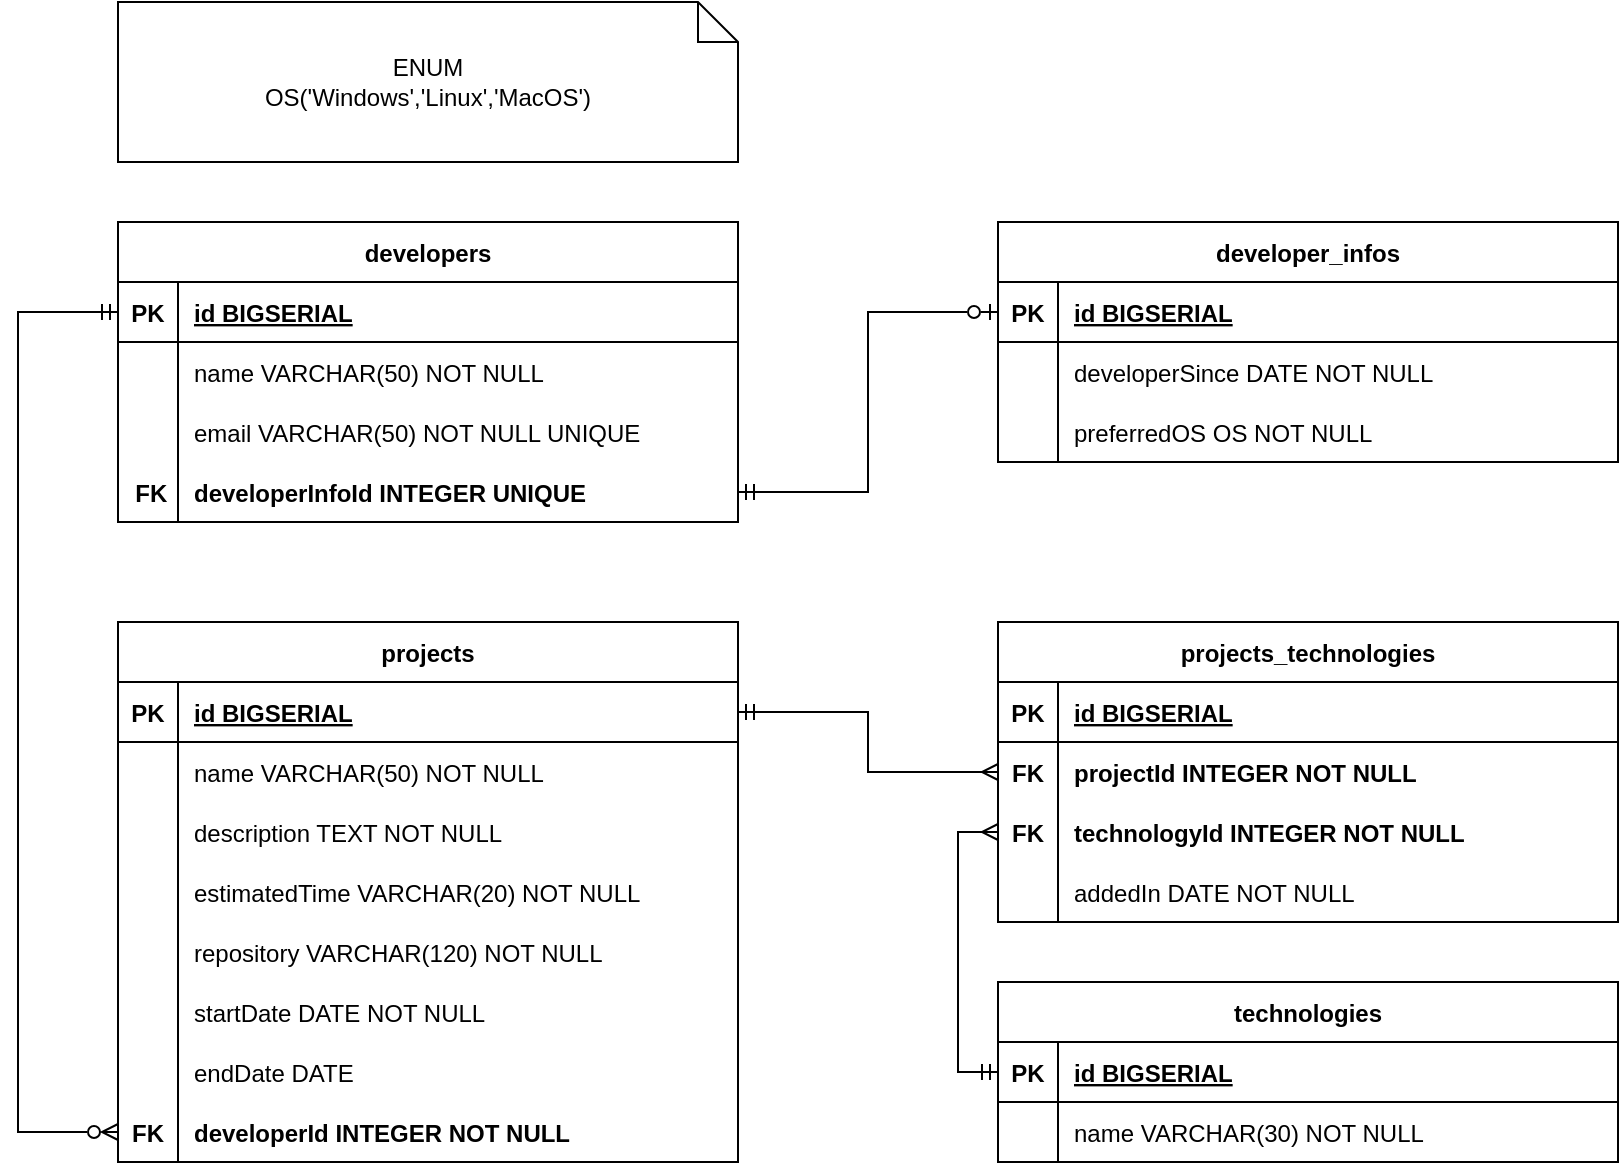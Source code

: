 <mxfile version="20.8.20" type="github">
  <diagram id="R2lEEEUBdFMjLlhIrx00" name="Page-1">
    <mxGraphModel dx="1347" dy="676" grid="1" gridSize="10" guides="1" tooltips="1" connect="1" arrows="1" fold="1" page="1" pageScale="1" pageWidth="850" pageHeight="1100" math="0" shadow="0" extFonts="Permanent Marker^https://fonts.googleapis.com/css?family=Permanent+Marker">
      <root>
        <mxCell id="0" />
        <mxCell id="1" parent="0" />
        <mxCell id="JGBa73folVoR6hEakQ3--1" value="developer_infos" style="shape=table;startSize=30;container=1;collapsible=1;childLayout=tableLayout;fixedRows=1;rowLines=0;fontStyle=1;align=center;resizeLast=1;" parent="1" vertex="1">
          <mxGeometry x="515" y="170" width="310" height="120" as="geometry" />
        </mxCell>
        <mxCell id="JGBa73folVoR6hEakQ3--2" value="" style="shape=tableRow;horizontal=0;startSize=0;swimlaneHead=0;swimlaneBody=0;fillColor=none;collapsible=0;dropTarget=0;points=[[0,0.5],[1,0.5]];portConstraint=eastwest;top=0;left=0;right=0;bottom=1;" parent="JGBa73folVoR6hEakQ3--1" vertex="1">
          <mxGeometry y="30" width="310" height="30" as="geometry" />
        </mxCell>
        <mxCell id="JGBa73folVoR6hEakQ3--3" value="PK" style="shape=partialRectangle;connectable=0;fillColor=none;top=0;left=0;bottom=0;right=0;fontStyle=1;overflow=hidden;" parent="JGBa73folVoR6hEakQ3--2" vertex="1">
          <mxGeometry width="30" height="30" as="geometry">
            <mxRectangle width="30" height="30" as="alternateBounds" />
          </mxGeometry>
        </mxCell>
        <mxCell id="JGBa73folVoR6hEakQ3--4" value="id BIGSERIAL" style="shape=partialRectangle;connectable=0;fillColor=none;top=0;left=0;bottom=0;right=0;align=left;spacingLeft=6;fontStyle=5;overflow=hidden;" parent="JGBa73folVoR6hEakQ3--2" vertex="1">
          <mxGeometry x="30" width="280" height="30" as="geometry">
            <mxRectangle width="280" height="30" as="alternateBounds" />
          </mxGeometry>
        </mxCell>
        <mxCell id="JGBa73folVoR6hEakQ3--5" value="" style="shape=tableRow;horizontal=0;startSize=0;swimlaneHead=0;swimlaneBody=0;fillColor=none;collapsible=0;dropTarget=0;points=[[0,0.5],[1,0.5]];portConstraint=eastwest;top=0;left=0;right=0;bottom=0;" parent="JGBa73folVoR6hEakQ3--1" vertex="1">
          <mxGeometry y="60" width="310" height="30" as="geometry" />
        </mxCell>
        <mxCell id="JGBa73folVoR6hEakQ3--6" value="" style="shape=partialRectangle;connectable=0;fillColor=none;top=0;left=0;bottom=0;right=0;editable=1;overflow=hidden;" parent="JGBa73folVoR6hEakQ3--5" vertex="1">
          <mxGeometry width="30" height="30" as="geometry">
            <mxRectangle width="30" height="30" as="alternateBounds" />
          </mxGeometry>
        </mxCell>
        <mxCell id="JGBa73folVoR6hEakQ3--7" value="developerSince DATE NOT NULL" style="shape=partialRectangle;connectable=0;fillColor=none;top=0;left=0;bottom=0;right=0;align=left;spacingLeft=6;overflow=hidden;" parent="JGBa73folVoR6hEakQ3--5" vertex="1">
          <mxGeometry x="30" width="280" height="30" as="geometry">
            <mxRectangle width="280" height="30" as="alternateBounds" />
          </mxGeometry>
        </mxCell>
        <mxCell id="JGBa73folVoR6hEakQ3--8" value="" style="shape=tableRow;horizontal=0;startSize=0;swimlaneHead=0;swimlaneBody=0;fillColor=none;collapsible=0;dropTarget=0;points=[[0,0.5],[1,0.5]];portConstraint=eastwest;top=0;left=0;right=0;bottom=0;" parent="JGBa73folVoR6hEakQ3--1" vertex="1">
          <mxGeometry y="90" width="310" height="30" as="geometry" />
        </mxCell>
        <mxCell id="JGBa73folVoR6hEakQ3--9" value="" style="shape=partialRectangle;connectable=0;fillColor=none;top=0;left=0;bottom=0;right=0;editable=1;overflow=hidden;" parent="JGBa73folVoR6hEakQ3--8" vertex="1">
          <mxGeometry width="30" height="30" as="geometry">
            <mxRectangle width="30" height="30" as="alternateBounds" />
          </mxGeometry>
        </mxCell>
        <mxCell id="JGBa73folVoR6hEakQ3--10" value="preferredOS OS NOT NULL" style="shape=partialRectangle;connectable=0;fillColor=none;top=0;left=0;bottom=0;right=0;align=left;spacingLeft=6;overflow=hidden;" parent="JGBa73folVoR6hEakQ3--8" vertex="1">
          <mxGeometry x="30" width="280" height="30" as="geometry">
            <mxRectangle width="280" height="30" as="alternateBounds" />
          </mxGeometry>
        </mxCell>
        <mxCell id="JGBa73folVoR6hEakQ3--14" value="developers" style="shape=table;startSize=30;container=1;collapsible=1;childLayout=tableLayout;fixedRows=1;rowLines=0;fontStyle=1;align=center;resizeLast=1;" parent="1" vertex="1">
          <mxGeometry x="75" y="170" width="310" height="150" as="geometry" />
        </mxCell>
        <mxCell id="JGBa73folVoR6hEakQ3--15" value="" style="shape=tableRow;horizontal=0;startSize=0;swimlaneHead=0;swimlaneBody=0;fillColor=none;collapsible=0;dropTarget=0;points=[[0,0.5],[1,0.5]];portConstraint=eastwest;top=0;left=0;right=0;bottom=1;" parent="JGBa73folVoR6hEakQ3--14" vertex="1">
          <mxGeometry y="30" width="310" height="30" as="geometry" />
        </mxCell>
        <mxCell id="JGBa73folVoR6hEakQ3--16" value="PK" style="shape=partialRectangle;connectable=0;fillColor=none;top=0;left=0;bottom=0;right=0;fontStyle=1;overflow=hidden;" parent="JGBa73folVoR6hEakQ3--15" vertex="1">
          <mxGeometry width="30" height="30" as="geometry">
            <mxRectangle width="30" height="30" as="alternateBounds" />
          </mxGeometry>
        </mxCell>
        <mxCell id="JGBa73folVoR6hEakQ3--17" value="id BIGSERIAL" style="shape=partialRectangle;connectable=0;fillColor=none;top=0;left=0;bottom=0;right=0;align=left;spacingLeft=6;fontStyle=5;overflow=hidden;" parent="JGBa73folVoR6hEakQ3--15" vertex="1">
          <mxGeometry x="30" width="280" height="30" as="geometry">
            <mxRectangle width="280" height="30" as="alternateBounds" />
          </mxGeometry>
        </mxCell>
        <mxCell id="JGBa73folVoR6hEakQ3--18" value="" style="shape=tableRow;horizontal=0;startSize=0;swimlaneHead=0;swimlaneBody=0;fillColor=none;collapsible=0;dropTarget=0;points=[[0,0.5],[1,0.5]];portConstraint=eastwest;top=0;left=0;right=0;bottom=0;" parent="JGBa73folVoR6hEakQ3--14" vertex="1">
          <mxGeometry y="60" width="310" height="30" as="geometry" />
        </mxCell>
        <mxCell id="JGBa73folVoR6hEakQ3--19" value="" style="shape=partialRectangle;connectable=0;fillColor=none;top=0;left=0;bottom=0;right=0;editable=1;overflow=hidden;" parent="JGBa73folVoR6hEakQ3--18" vertex="1">
          <mxGeometry width="30" height="30" as="geometry">
            <mxRectangle width="30" height="30" as="alternateBounds" />
          </mxGeometry>
        </mxCell>
        <mxCell id="JGBa73folVoR6hEakQ3--20" value="name VARCHAR(50) NOT NULL" style="shape=partialRectangle;connectable=0;fillColor=none;top=0;left=0;bottom=0;right=0;align=left;spacingLeft=6;overflow=hidden;" parent="JGBa73folVoR6hEakQ3--18" vertex="1">
          <mxGeometry x="30" width="280" height="30" as="geometry">
            <mxRectangle width="280" height="30" as="alternateBounds" />
          </mxGeometry>
        </mxCell>
        <mxCell id="JGBa73folVoR6hEakQ3--21" value="" style="shape=tableRow;horizontal=0;startSize=0;swimlaneHead=0;swimlaneBody=0;fillColor=none;collapsible=0;dropTarget=0;points=[[0,0.5],[1,0.5]];portConstraint=eastwest;top=0;left=0;right=0;bottom=0;" parent="JGBa73folVoR6hEakQ3--14" vertex="1">
          <mxGeometry y="90" width="310" height="30" as="geometry" />
        </mxCell>
        <mxCell id="JGBa73folVoR6hEakQ3--22" value="" style="shape=partialRectangle;connectable=0;fillColor=none;top=0;left=0;bottom=0;right=0;editable=1;overflow=hidden;" parent="JGBa73folVoR6hEakQ3--21" vertex="1">
          <mxGeometry width="30" height="30" as="geometry">
            <mxRectangle width="30" height="30" as="alternateBounds" />
          </mxGeometry>
        </mxCell>
        <mxCell id="JGBa73folVoR6hEakQ3--23" value="email VARCHAR(50) NOT NULL UNIQUE" style="shape=partialRectangle;connectable=0;fillColor=none;top=0;left=0;bottom=0;right=0;align=left;spacingLeft=6;overflow=hidden;" parent="JGBa73folVoR6hEakQ3--21" vertex="1">
          <mxGeometry x="30" width="280" height="30" as="geometry">
            <mxRectangle width="280" height="30" as="alternateBounds" />
          </mxGeometry>
        </mxCell>
        <mxCell id="H9YvGeHEFD0_g9-EbV-t-2" value="" style="shape=tableRow;horizontal=0;startSize=0;swimlaneHead=0;swimlaneBody=0;fillColor=none;collapsible=0;dropTarget=0;points=[[0,0.5],[1,0.5]];portConstraint=eastwest;top=0;left=0;right=0;bottom=0;fontStyle=1" vertex="1" parent="JGBa73folVoR6hEakQ3--14">
          <mxGeometry y="120" width="310" height="30" as="geometry" />
        </mxCell>
        <mxCell id="H9YvGeHEFD0_g9-EbV-t-3" value=" FK" style="shape=partialRectangle;connectable=0;fillColor=none;top=0;left=0;bottom=0;right=0;editable=1;overflow=hidden;fontStyle=1" vertex="1" parent="H9YvGeHEFD0_g9-EbV-t-2">
          <mxGeometry width="30" height="30" as="geometry">
            <mxRectangle width="30" height="30" as="alternateBounds" />
          </mxGeometry>
        </mxCell>
        <mxCell id="H9YvGeHEFD0_g9-EbV-t-4" value="developerInfoId INTEGER UNIQUE" style="shape=partialRectangle;connectable=0;fillColor=none;top=0;left=0;bottom=0;right=0;align=left;spacingLeft=6;overflow=hidden;fontStyle=1" vertex="1" parent="H9YvGeHEFD0_g9-EbV-t-2">
          <mxGeometry x="30" width="280" height="30" as="geometry">
            <mxRectangle width="280" height="30" as="alternateBounds" />
          </mxGeometry>
        </mxCell>
        <mxCell id="JGBa73folVoR6hEakQ3--27" value="projects" style="shape=table;startSize=30;container=1;collapsible=1;childLayout=tableLayout;fixedRows=1;rowLines=0;fontStyle=1;align=center;resizeLast=1;" parent="1" vertex="1">
          <mxGeometry x="75" y="370" width="310" height="270" as="geometry" />
        </mxCell>
        <mxCell id="JGBa73folVoR6hEakQ3--28" value="" style="shape=tableRow;horizontal=0;startSize=0;swimlaneHead=0;swimlaneBody=0;fillColor=none;collapsible=0;dropTarget=0;points=[[0,0.5],[1,0.5]];portConstraint=eastwest;top=0;left=0;right=0;bottom=1;" parent="JGBa73folVoR6hEakQ3--27" vertex="1">
          <mxGeometry y="30" width="310" height="30" as="geometry" />
        </mxCell>
        <mxCell id="JGBa73folVoR6hEakQ3--29" value="PK" style="shape=partialRectangle;connectable=0;fillColor=none;top=0;left=0;bottom=0;right=0;fontStyle=1;overflow=hidden;" parent="JGBa73folVoR6hEakQ3--28" vertex="1">
          <mxGeometry width="30" height="30" as="geometry">
            <mxRectangle width="30" height="30" as="alternateBounds" />
          </mxGeometry>
        </mxCell>
        <mxCell id="JGBa73folVoR6hEakQ3--30" value="id BIGSERIAL" style="shape=partialRectangle;connectable=0;fillColor=none;top=0;left=0;bottom=0;right=0;align=left;spacingLeft=6;fontStyle=5;overflow=hidden;" parent="JGBa73folVoR6hEakQ3--28" vertex="1">
          <mxGeometry x="30" width="280" height="30" as="geometry">
            <mxRectangle width="280" height="30" as="alternateBounds" />
          </mxGeometry>
        </mxCell>
        <mxCell id="JGBa73folVoR6hEakQ3--31" value="" style="shape=tableRow;horizontal=0;startSize=0;swimlaneHead=0;swimlaneBody=0;fillColor=none;collapsible=0;dropTarget=0;points=[[0,0.5],[1,0.5]];portConstraint=eastwest;top=0;left=0;right=0;bottom=0;" parent="JGBa73folVoR6hEakQ3--27" vertex="1">
          <mxGeometry y="60" width="310" height="30" as="geometry" />
        </mxCell>
        <mxCell id="JGBa73folVoR6hEakQ3--32" value="" style="shape=partialRectangle;connectable=0;fillColor=none;top=0;left=0;bottom=0;right=0;editable=1;overflow=hidden;" parent="JGBa73folVoR6hEakQ3--31" vertex="1">
          <mxGeometry width="30" height="30" as="geometry">
            <mxRectangle width="30" height="30" as="alternateBounds" />
          </mxGeometry>
        </mxCell>
        <mxCell id="JGBa73folVoR6hEakQ3--33" value="name VARCHAR(50) NOT NULL" style="shape=partialRectangle;connectable=0;fillColor=none;top=0;left=0;bottom=0;right=0;align=left;spacingLeft=6;overflow=hidden;" parent="JGBa73folVoR6hEakQ3--31" vertex="1">
          <mxGeometry x="30" width="280" height="30" as="geometry">
            <mxRectangle width="280" height="30" as="alternateBounds" />
          </mxGeometry>
        </mxCell>
        <mxCell id="JGBa73folVoR6hEakQ3--34" value="" style="shape=tableRow;horizontal=0;startSize=0;swimlaneHead=0;swimlaneBody=0;fillColor=none;collapsible=0;dropTarget=0;points=[[0,0.5],[1,0.5]];portConstraint=eastwest;top=0;left=0;right=0;bottom=0;" parent="JGBa73folVoR6hEakQ3--27" vertex="1">
          <mxGeometry y="90" width="310" height="30" as="geometry" />
        </mxCell>
        <mxCell id="JGBa73folVoR6hEakQ3--35" value="" style="shape=partialRectangle;connectable=0;fillColor=none;top=0;left=0;bottom=0;right=0;editable=1;overflow=hidden;" parent="JGBa73folVoR6hEakQ3--34" vertex="1">
          <mxGeometry width="30" height="30" as="geometry">
            <mxRectangle width="30" height="30" as="alternateBounds" />
          </mxGeometry>
        </mxCell>
        <mxCell id="JGBa73folVoR6hEakQ3--36" value="description TEXT NOT NULL" style="shape=partialRectangle;connectable=0;fillColor=none;top=0;left=0;bottom=0;right=0;align=left;spacingLeft=6;overflow=hidden;" parent="JGBa73folVoR6hEakQ3--34" vertex="1">
          <mxGeometry x="30" width="280" height="30" as="geometry">
            <mxRectangle width="280" height="30" as="alternateBounds" />
          </mxGeometry>
        </mxCell>
        <mxCell id="JGBa73folVoR6hEakQ3--37" value="" style="shape=tableRow;horizontal=0;startSize=0;swimlaneHead=0;swimlaneBody=0;fillColor=none;collapsible=0;dropTarget=0;points=[[0,0.5],[1,0.5]];portConstraint=eastwest;top=0;left=0;right=0;bottom=0;" parent="JGBa73folVoR6hEakQ3--27" vertex="1">
          <mxGeometry y="120" width="310" height="30" as="geometry" />
        </mxCell>
        <mxCell id="JGBa73folVoR6hEakQ3--38" value="" style="shape=partialRectangle;connectable=0;fillColor=none;top=0;left=0;bottom=0;right=0;editable=1;overflow=hidden;" parent="JGBa73folVoR6hEakQ3--37" vertex="1">
          <mxGeometry width="30" height="30" as="geometry">
            <mxRectangle width="30" height="30" as="alternateBounds" />
          </mxGeometry>
        </mxCell>
        <mxCell id="JGBa73folVoR6hEakQ3--39" value="estimatedTime VARCHAR(20) NOT NULL" style="shape=partialRectangle;connectable=0;fillColor=none;top=0;left=0;bottom=0;right=0;align=left;spacingLeft=6;overflow=hidden;" parent="JGBa73folVoR6hEakQ3--37" vertex="1">
          <mxGeometry x="30" width="280" height="30" as="geometry">
            <mxRectangle width="280" height="30" as="alternateBounds" />
          </mxGeometry>
        </mxCell>
        <mxCell id="JGBa73folVoR6hEakQ3--40" value="" style="shape=tableRow;horizontal=0;startSize=0;swimlaneHead=0;swimlaneBody=0;fillColor=none;collapsible=0;dropTarget=0;points=[[0,0.5],[1,0.5]];portConstraint=eastwest;top=0;left=0;right=0;bottom=0;" parent="JGBa73folVoR6hEakQ3--27" vertex="1">
          <mxGeometry y="150" width="310" height="30" as="geometry" />
        </mxCell>
        <mxCell id="JGBa73folVoR6hEakQ3--41" value="" style="shape=partialRectangle;connectable=0;fillColor=none;top=0;left=0;bottom=0;right=0;editable=1;overflow=hidden;" parent="JGBa73folVoR6hEakQ3--40" vertex="1">
          <mxGeometry width="30" height="30" as="geometry">
            <mxRectangle width="30" height="30" as="alternateBounds" />
          </mxGeometry>
        </mxCell>
        <mxCell id="JGBa73folVoR6hEakQ3--42" value="repository VARCHAR(120) NOT NULL" style="shape=partialRectangle;connectable=0;fillColor=none;top=0;left=0;bottom=0;right=0;align=left;spacingLeft=6;overflow=hidden;" parent="JGBa73folVoR6hEakQ3--40" vertex="1">
          <mxGeometry x="30" width="280" height="30" as="geometry">
            <mxRectangle width="280" height="30" as="alternateBounds" />
          </mxGeometry>
        </mxCell>
        <mxCell id="JGBa73folVoR6hEakQ3--43" value="" style="shape=tableRow;horizontal=0;startSize=0;swimlaneHead=0;swimlaneBody=0;fillColor=none;collapsible=0;dropTarget=0;points=[[0,0.5],[1,0.5]];portConstraint=eastwest;top=0;left=0;right=0;bottom=0;" parent="JGBa73folVoR6hEakQ3--27" vertex="1">
          <mxGeometry y="180" width="310" height="30" as="geometry" />
        </mxCell>
        <mxCell id="JGBa73folVoR6hEakQ3--44" value="" style="shape=partialRectangle;connectable=0;fillColor=none;top=0;left=0;bottom=0;right=0;editable=1;overflow=hidden;" parent="JGBa73folVoR6hEakQ3--43" vertex="1">
          <mxGeometry width="30" height="30" as="geometry">
            <mxRectangle width="30" height="30" as="alternateBounds" />
          </mxGeometry>
        </mxCell>
        <mxCell id="JGBa73folVoR6hEakQ3--45" value="startDate DATE NOT NULL" style="shape=partialRectangle;connectable=0;fillColor=none;top=0;left=0;bottom=0;right=0;align=left;spacingLeft=6;overflow=hidden;" parent="JGBa73folVoR6hEakQ3--43" vertex="1">
          <mxGeometry x="30" width="280" height="30" as="geometry">
            <mxRectangle width="280" height="30" as="alternateBounds" />
          </mxGeometry>
        </mxCell>
        <mxCell id="JGBa73folVoR6hEakQ3--46" value="" style="shape=tableRow;horizontal=0;startSize=0;swimlaneHead=0;swimlaneBody=0;fillColor=none;collapsible=0;dropTarget=0;points=[[0,0.5],[1,0.5]];portConstraint=eastwest;top=0;left=0;right=0;bottom=0;" parent="JGBa73folVoR6hEakQ3--27" vertex="1">
          <mxGeometry y="210" width="310" height="30" as="geometry" />
        </mxCell>
        <mxCell id="JGBa73folVoR6hEakQ3--47" value="" style="shape=partialRectangle;connectable=0;fillColor=none;top=0;left=0;bottom=0;right=0;editable=1;overflow=hidden;" parent="JGBa73folVoR6hEakQ3--46" vertex="1">
          <mxGeometry width="30" height="30" as="geometry">
            <mxRectangle width="30" height="30" as="alternateBounds" />
          </mxGeometry>
        </mxCell>
        <mxCell id="JGBa73folVoR6hEakQ3--48" value="endDate DATE" style="shape=partialRectangle;connectable=0;fillColor=none;top=0;left=0;bottom=0;right=0;align=left;spacingLeft=6;overflow=hidden;" parent="JGBa73folVoR6hEakQ3--46" vertex="1">
          <mxGeometry x="30" width="280" height="30" as="geometry">
            <mxRectangle width="280" height="30" as="alternateBounds" />
          </mxGeometry>
        </mxCell>
        <mxCell id="H9YvGeHEFD0_g9-EbV-t-11" value="" style="shape=tableRow;horizontal=0;startSize=0;swimlaneHead=0;swimlaneBody=0;fillColor=none;collapsible=0;dropTarget=0;points=[[0,0.5],[1,0.5]];portConstraint=eastwest;top=0;left=0;right=0;bottom=0;" vertex="1" parent="JGBa73folVoR6hEakQ3--27">
          <mxGeometry y="240" width="310" height="30" as="geometry" />
        </mxCell>
        <mxCell id="H9YvGeHEFD0_g9-EbV-t-12" value="FK" style="shape=partialRectangle;connectable=0;fillColor=none;top=0;left=0;bottom=0;right=0;editable=1;overflow=hidden;fontStyle=1" vertex="1" parent="H9YvGeHEFD0_g9-EbV-t-11">
          <mxGeometry width="30" height="30" as="geometry">
            <mxRectangle width="30" height="30" as="alternateBounds" />
          </mxGeometry>
        </mxCell>
        <mxCell id="H9YvGeHEFD0_g9-EbV-t-13" value="developerId INTEGER NOT NULL" style="shape=partialRectangle;connectable=0;fillColor=none;top=0;left=0;bottom=0;right=0;align=left;spacingLeft=6;overflow=hidden;fontStyle=1" vertex="1" parent="H9YvGeHEFD0_g9-EbV-t-11">
          <mxGeometry x="30" width="280" height="30" as="geometry">
            <mxRectangle width="280" height="30" as="alternateBounds" />
          </mxGeometry>
        </mxCell>
        <mxCell id="JGBa73folVoR6hEakQ3--49" value="technologies" style="shape=table;startSize=30;container=1;collapsible=1;childLayout=tableLayout;fixedRows=1;rowLines=0;fontStyle=1;align=center;resizeLast=1;" parent="1" vertex="1">
          <mxGeometry x="515" y="550" width="310" height="90" as="geometry" />
        </mxCell>
        <mxCell id="JGBa73folVoR6hEakQ3--50" value="" style="shape=tableRow;horizontal=0;startSize=0;swimlaneHead=0;swimlaneBody=0;fillColor=none;collapsible=0;dropTarget=0;points=[[0,0.5],[1,0.5]];portConstraint=eastwest;top=0;left=0;right=0;bottom=1;" parent="JGBa73folVoR6hEakQ3--49" vertex="1">
          <mxGeometry y="30" width="310" height="30" as="geometry" />
        </mxCell>
        <mxCell id="JGBa73folVoR6hEakQ3--51" value="PK" style="shape=partialRectangle;connectable=0;fillColor=none;top=0;left=0;bottom=0;right=0;fontStyle=1;overflow=hidden;" parent="JGBa73folVoR6hEakQ3--50" vertex="1">
          <mxGeometry width="30" height="30" as="geometry">
            <mxRectangle width="30" height="30" as="alternateBounds" />
          </mxGeometry>
        </mxCell>
        <mxCell id="JGBa73folVoR6hEakQ3--52" value="id BIGSERIAL" style="shape=partialRectangle;connectable=0;fillColor=none;top=0;left=0;bottom=0;right=0;align=left;spacingLeft=6;fontStyle=5;overflow=hidden;" parent="JGBa73folVoR6hEakQ3--50" vertex="1">
          <mxGeometry x="30" width="280" height="30" as="geometry">
            <mxRectangle width="280" height="30" as="alternateBounds" />
          </mxGeometry>
        </mxCell>
        <mxCell id="JGBa73folVoR6hEakQ3--53" value="" style="shape=tableRow;horizontal=0;startSize=0;swimlaneHead=0;swimlaneBody=0;fillColor=none;collapsible=0;dropTarget=0;points=[[0,0.5],[1,0.5]];portConstraint=eastwest;top=0;left=0;right=0;bottom=0;" parent="JGBa73folVoR6hEakQ3--49" vertex="1">
          <mxGeometry y="60" width="310" height="30" as="geometry" />
        </mxCell>
        <mxCell id="JGBa73folVoR6hEakQ3--54" value="" style="shape=partialRectangle;connectable=0;fillColor=none;top=0;left=0;bottom=0;right=0;editable=1;overflow=hidden;" parent="JGBa73folVoR6hEakQ3--53" vertex="1">
          <mxGeometry width="30" height="30" as="geometry">
            <mxRectangle width="30" height="30" as="alternateBounds" />
          </mxGeometry>
        </mxCell>
        <mxCell id="JGBa73folVoR6hEakQ3--55" value="name VARCHAR(30) NOT NULL" style="shape=partialRectangle;connectable=0;fillColor=none;top=0;left=0;bottom=0;right=0;align=left;spacingLeft=6;overflow=hidden;" parent="JGBa73folVoR6hEakQ3--53" vertex="1">
          <mxGeometry x="30" width="280" height="30" as="geometry">
            <mxRectangle width="280" height="30" as="alternateBounds" />
          </mxGeometry>
        </mxCell>
        <mxCell id="JGBa73folVoR6hEakQ3--62" value="projects_technologies" style="shape=table;startSize=30;container=1;collapsible=1;childLayout=tableLayout;fixedRows=1;rowLines=0;fontStyle=1;align=center;resizeLast=1;" parent="1" vertex="1">
          <mxGeometry x="515" y="370" width="310" height="150" as="geometry" />
        </mxCell>
        <mxCell id="JGBa73folVoR6hEakQ3--63" value="" style="shape=tableRow;horizontal=0;startSize=0;swimlaneHead=0;swimlaneBody=0;fillColor=none;collapsible=0;dropTarget=0;points=[[0,0.5],[1,0.5]];portConstraint=eastwest;top=0;left=0;right=0;bottom=1;" parent="JGBa73folVoR6hEakQ3--62" vertex="1">
          <mxGeometry y="30" width="310" height="30" as="geometry" />
        </mxCell>
        <mxCell id="JGBa73folVoR6hEakQ3--64" value="PK" style="shape=partialRectangle;connectable=0;fillColor=none;top=0;left=0;bottom=0;right=0;fontStyle=1;overflow=hidden;" parent="JGBa73folVoR6hEakQ3--63" vertex="1">
          <mxGeometry width="30" height="30" as="geometry">
            <mxRectangle width="30" height="30" as="alternateBounds" />
          </mxGeometry>
        </mxCell>
        <mxCell id="JGBa73folVoR6hEakQ3--65" value="id BIGSERIAL" style="shape=partialRectangle;connectable=0;fillColor=none;top=0;left=0;bottom=0;right=0;align=left;spacingLeft=6;fontStyle=5;overflow=hidden;" parent="JGBa73folVoR6hEakQ3--63" vertex="1">
          <mxGeometry x="30" width="280" height="30" as="geometry">
            <mxRectangle width="280" height="30" as="alternateBounds" />
          </mxGeometry>
        </mxCell>
        <mxCell id="JGBa73folVoR6hEakQ3--66" value="" style="shape=tableRow;horizontal=0;startSize=0;swimlaneHead=0;swimlaneBody=0;fillColor=none;collapsible=0;dropTarget=0;points=[[0,0.5],[1,0.5]];portConstraint=eastwest;top=0;left=0;right=0;bottom=0;" parent="JGBa73folVoR6hEakQ3--62" vertex="1">
          <mxGeometry y="60" width="310" height="30" as="geometry" />
        </mxCell>
        <mxCell id="JGBa73folVoR6hEakQ3--67" value="FK" style="shape=partialRectangle;connectable=0;fillColor=none;top=0;left=0;bottom=0;right=0;editable=1;overflow=hidden;fontStyle=1" parent="JGBa73folVoR6hEakQ3--66" vertex="1">
          <mxGeometry width="30" height="30" as="geometry">
            <mxRectangle width="30" height="30" as="alternateBounds" />
          </mxGeometry>
        </mxCell>
        <mxCell id="JGBa73folVoR6hEakQ3--68" value="projectId INTEGER NOT NULL" style="shape=partialRectangle;connectable=0;fillColor=none;top=0;left=0;bottom=0;right=0;align=left;spacingLeft=6;overflow=hidden;fontStyle=1" parent="JGBa73folVoR6hEakQ3--66" vertex="1">
          <mxGeometry x="30" width="280" height="30" as="geometry">
            <mxRectangle width="280" height="30" as="alternateBounds" />
          </mxGeometry>
        </mxCell>
        <mxCell id="H9YvGeHEFD0_g9-EbV-t-30" value="" style="shape=tableRow;horizontal=0;startSize=0;swimlaneHead=0;swimlaneBody=0;fillColor=none;collapsible=0;dropTarget=0;points=[[0,0.5],[1,0.5]];portConstraint=eastwest;top=0;left=0;right=0;bottom=0;" vertex="1" parent="JGBa73folVoR6hEakQ3--62">
          <mxGeometry y="90" width="310" height="30" as="geometry" />
        </mxCell>
        <mxCell id="H9YvGeHEFD0_g9-EbV-t-31" value="FK" style="shape=partialRectangle;connectable=0;fillColor=none;top=0;left=0;bottom=0;right=0;editable=1;overflow=hidden;fontStyle=1" vertex="1" parent="H9YvGeHEFD0_g9-EbV-t-30">
          <mxGeometry width="30" height="30" as="geometry">
            <mxRectangle width="30" height="30" as="alternateBounds" />
          </mxGeometry>
        </mxCell>
        <mxCell id="H9YvGeHEFD0_g9-EbV-t-32" value="technologyId INTEGER NOT NULL" style="shape=partialRectangle;connectable=0;fillColor=none;top=0;left=0;bottom=0;right=0;align=left;spacingLeft=6;overflow=hidden;fontStyle=1" vertex="1" parent="H9YvGeHEFD0_g9-EbV-t-30">
          <mxGeometry x="30" width="280" height="30" as="geometry">
            <mxRectangle width="280" height="30" as="alternateBounds" />
          </mxGeometry>
        </mxCell>
        <mxCell id="H9YvGeHEFD0_g9-EbV-t-33" value="" style="shape=tableRow;horizontal=0;startSize=0;swimlaneHead=0;swimlaneBody=0;fillColor=none;collapsible=0;dropTarget=0;points=[[0,0.5],[1,0.5]];portConstraint=eastwest;top=0;left=0;right=0;bottom=0;" vertex="1" parent="JGBa73folVoR6hEakQ3--62">
          <mxGeometry y="120" width="310" height="30" as="geometry" />
        </mxCell>
        <mxCell id="H9YvGeHEFD0_g9-EbV-t-34" value="" style="shape=partialRectangle;connectable=0;fillColor=none;top=0;left=0;bottom=0;right=0;editable=1;overflow=hidden;" vertex="1" parent="H9YvGeHEFD0_g9-EbV-t-33">
          <mxGeometry width="30" height="30" as="geometry">
            <mxRectangle width="30" height="30" as="alternateBounds" />
          </mxGeometry>
        </mxCell>
        <mxCell id="H9YvGeHEFD0_g9-EbV-t-35" value="addedIn DATE NOT NULL" style="shape=partialRectangle;connectable=0;fillColor=none;top=0;left=0;bottom=0;right=0;align=left;spacingLeft=6;overflow=hidden;" vertex="1" parent="H9YvGeHEFD0_g9-EbV-t-33">
          <mxGeometry x="30" width="280" height="30" as="geometry">
            <mxRectangle width="280" height="30" as="alternateBounds" />
          </mxGeometry>
        </mxCell>
        <mxCell id="JGBa73folVoR6hEakQ3--69" value="ENUM&lt;br&gt;OS(&#39;Windows&#39;,&#39;Linux&#39;,&#39;MacOS&#39;)" style="shape=note;size=20;whiteSpace=wrap;html=1;strokeWidth=1;" parent="1" vertex="1">
          <mxGeometry x="75" y="60" width="310" height="80" as="geometry" />
        </mxCell>
        <mxCell id="H9YvGeHEFD0_g9-EbV-t-17" style="edgeStyle=orthogonalEdgeStyle;rounded=0;sketch=0;orthogonalLoop=1;jettySize=auto;html=1;exitX=0;exitY=0.5;exitDx=0;exitDy=0;strokeColor=default;startArrow=ERzeroToMany;startFill=0;endArrow=ERmandOne;endFill=0;entryX=0;entryY=0.5;entryDx=0;entryDy=0;" edge="1" parent="1" source="H9YvGeHEFD0_g9-EbV-t-11" target="JGBa73folVoR6hEakQ3--15">
          <mxGeometry relative="1" as="geometry">
            <mxPoint x="-305" y="830" as="targetPoint" />
            <Array as="points">
              <mxPoint x="25" y="625" />
              <mxPoint x="25" y="215" />
            </Array>
          </mxGeometry>
        </mxCell>
        <mxCell id="H9YvGeHEFD0_g9-EbV-t-19" style="edgeStyle=orthogonalEdgeStyle;rounded=0;sketch=0;orthogonalLoop=1;jettySize=auto;html=1;exitX=0;exitY=0.5;exitDx=0;exitDy=0;strokeColor=default;startArrow=ERzeroToOne;startFill=0;endArrow=ERmandOne;endFill=0;entryX=1;entryY=0.5;entryDx=0;entryDy=0;" edge="1" parent="1" source="JGBa73folVoR6hEakQ3--2" target="H9YvGeHEFD0_g9-EbV-t-2">
          <mxGeometry relative="1" as="geometry">
            <mxPoint x="435" y="215" as="targetPoint" />
          </mxGeometry>
        </mxCell>
        <mxCell id="H9YvGeHEFD0_g9-EbV-t-40" style="edgeStyle=orthogonalEdgeStyle;rounded=0;sketch=0;orthogonalLoop=1;jettySize=auto;html=1;exitX=0;exitY=0.5;exitDx=0;exitDy=0;entryX=0;entryY=0.5;entryDx=0;entryDy=0;strokeColor=default;startArrow=ERmany;startFill=0;endArrow=ERmandOne;endFill=0;" edge="1" parent="1" source="H9YvGeHEFD0_g9-EbV-t-30" target="JGBa73folVoR6hEakQ3--50">
          <mxGeometry relative="1" as="geometry" />
        </mxCell>
        <mxCell id="H9YvGeHEFD0_g9-EbV-t-36" style="edgeStyle=orthogonalEdgeStyle;rounded=0;sketch=0;orthogonalLoop=1;jettySize=auto;html=1;exitX=1;exitY=0.5;exitDx=0;exitDy=0;entryX=0;entryY=0.5;entryDx=0;entryDy=0;strokeColor=default;startArrow=ERmandOne;startFill=0;endArrow=ERmany;endFill=0;" edge="1" parent="1" source="JGBa73folVoR6hEakQ3--28" target="JGBa73folVoR6hEakQ3--66">
          <mxGeometry relative="1" as="geometry" />
        </mxCell>
      </root>
    </mxGraphModel>
  </diagram>
</mxfile>
